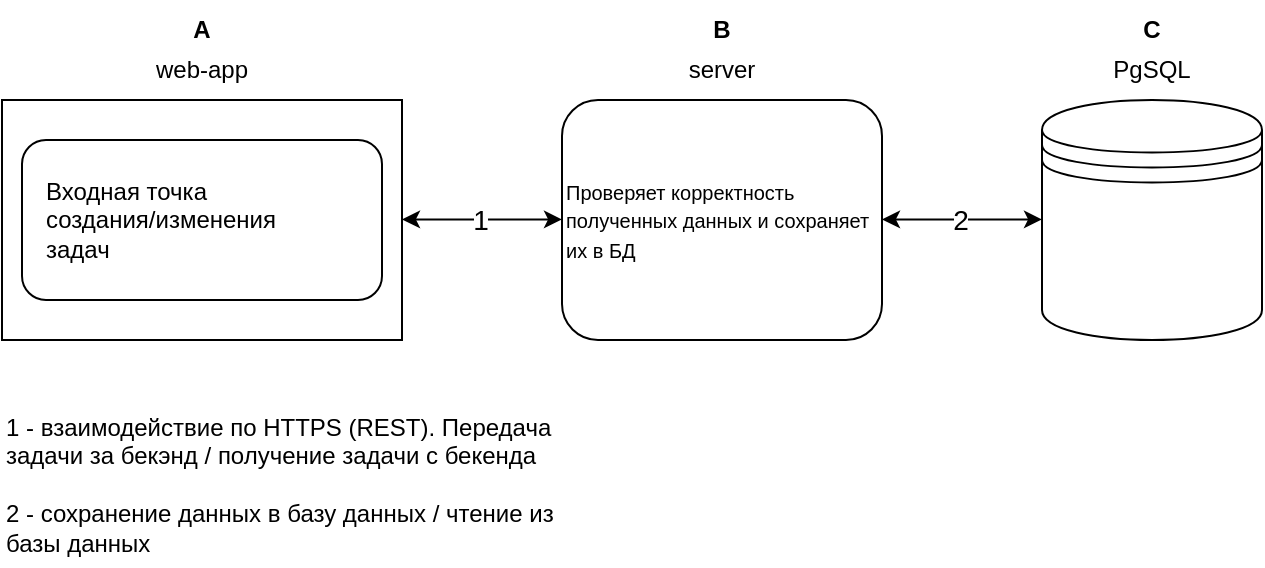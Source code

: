 <mxfile version="24.7.17">
  <diagram name="Страница — 1" id="U7JhZAmEZVtJP8MaD8Og">
    <mxGraphModel dx="633" dy="456" grid="1" gridSize="10" guides="1" tooltips="1" connect="1" arrows="1" fold="1" page="1" pageScale="1" pageWidth="1100" pageHeight="850" background="#ffffff" math="0" shadow="0">
      <root>
        <mxCell id="0" />
        <mxCell id="1" parent="0" />
        <mxCell id="etJbkVltKig01Gcyeeor-2" value="&lt;b&gt;А&lt;/b&gt;" style="text;html=1;align=center;verticalAlign=middle;whiteSpace=wrap;rounded=0;" parent="1" vertex="1">
          <mxGeometry x="110" y="30" width="60" height="30" as="geometry" />
        </mxCell>
        <mxCell id="etJbkVltKig01Gcyeeor-1" value="" style="rounded=0;whiteSpace=wrap;html=1;" parent="1" vertex="1">
          <mxGeometry x="40" y="80" width="200" height="120" as="geometry" />
        </mxCell>
        <mxCell id="etJbkVltKig01Gcyeeor-3" value="web-app" style="text;html=1;align=center;verticalAlign=middle;whiteSpace=wrap;rounded=0;" parent="1" vertex="1">
          <mxGeometry x="110" y="50" width="60" height="30" as="geometry" />
        </mxCell>
        <mxCell id="etJbkVltKig01Gcyeeor-4" value="&lt;span style=&quot;font-size: 10px;&quot;&gt;Проверяет корректность полученных данных и сохраняет их в БД&lt;/span&gt;" style="rounded=1;whiteSpace=wrap;html=1;align=left;" parent="1" vertex="1">
          <mxGeometry x="320" y="80" width="160" height="120" as="geometry" />
        </mxCell>
        <mxCell id="etJbkVltKig01Gcyeeor-5" value="&lt;b&gt;B&lt;/b&gt;" style="text;html=1;align=center;verticalAlign=middle;whiteSpace=wrap;rounded=0;" parent="1" vertex="1">
          <mxGeometry x="370" y="30" width="60" height="30" as="geometry" />
        </mxCell>
        <mxCell id="etJbkVltKig01Gcyeeor-6" value="server" style="text;html=1;align=center;verticalAlign=middle;whiteSpace=wrap;rounded=0;" parent="1" vertex="1">
          <mxGeometry x="370" y="50" width="60" height="30" as="geometry" />
        </mxCell>
        <mxCell id="etJbkVltKig01Gcyeeor-9" value="" style="shape=datastore;whiteSpace=wrap;html=1;" parent="1" vertex="1">
          <mxGeometry x="560" y="80" width="110" height="120" as="geometry" />
        </mxCell>
        <mxCell id="etJbkVltKig01Gcyeeor-12" value="&lt;b&gt;C&lt;/b&gt;" style="text;html=1;align=center;verticalAlign=middle;whiteSpace=wrap;rounded=0;" parent="1" vertex="1">
          <mxGeometry x="585" y="30" width="60" height="30" as="geometry" />
        </mxCell>
        <mxCell id="etJbkVltKig01Gcyeeor-13" value="PgSQL" style="text;html=1;align=center;verticalAlign=middle;whiteSpace=wrap;rounded=0;" parent="1" vertex="1">
          <mxGeometry x="585" y="50" width="60" height="30" as="geometry" />
        </mxCell>
        <UserObject label="1 - взаимодействие по HTTPS (REST). Передача задачи за бекэнд / получение задачи с бекенда&lt;br&gt;&lt;br&gt;2 - сохранение данных в базу данных / чтение из базы данных" placeholders="1" name="Variable" id="Fx_gwaQT0-5q2W3zaOUt-5">
          <mxCell style="text;html=1;strokeColor=none;fillColor=none;align=left;verticalAlign=top;whiteSpace=wrap;overflow=hidden;" parent="1" vertex="1">
            <mxGeometry x="40" y="230" width="280" height="80" as="geometry" />
          </mxCell>
        </UserObject>
        <mxCell id="Fx_gwaQT0-5q2W3zaOUt-6" value="" style="rounded=1;whiteSpace=wrap;html=1;" parent="1" vertex="1">
          <mxGeometry x="50" y="100" width="180" height="80" as="geometry" />
        </mxCell>
        <UserObject label="Входная точка создания/изменения задач" placeholders="1" name="Variable" id="Fx_gwaQT0-5q2W3zaOUt-1">
          <mxCell style="text;html=1;strokeColor=none;fillColor=none;align=left;verticalAlign=middle;whiteSpace=wrap;overflow=hidden;" parent="1" vertex="1">
            <mxGeometry x="60" y="115" width="125" height="50" as="geometry" />
          </mxCell>
        </UserObject>
        <mxCell id="QZhP_w-WppwQgFk_KhMg-1" value="" style="endArrow=classic;startArrow=classic;html=1;rounded=0;" edge="1" parent="1">
          <mxGeometry width="50" height="50" relative="1" as="geometry">
            <mxPoint x="480" y="139.69" as="sourcePoint" />
            <mxPoint x="560" y="139.69" as="targetPoint" />
          </mxGeometry>
        </mxCell>
        <mxCell id="QZhP_w-WppwQgFk_KhMg-3" value="&lt;font style=&quot;font-size: 14px;&quot;&gt;2&lt;/font&gt;" style="edgeLabel;html=1;align=center;verticalAlign=middle;resizable=0;points=[];" vertex="1" connectable="0" parent="QZhP_w-WppwQgFk_KhMg-1">
          <mxGeometry x="-0.028" relative="1" as="geometry">
            <mxPoint as="offset" />
          </mxGeometry>
        </mxCell>
        <mxCell id="QZhP_w-WppwQgFk_KhMg-4" value="" style="endArrow=classic;startArrow=classic;html=1;rounded=0;" edge="1" parent="1">
          <mxGeometry width="50" height="50" relative="1" as="geometry">
            <mxPoint x="240" y="139.69" as="sourcePoint" />
            <mxPoint x="320" y="139.69" as="targetPoint" />
          </mxGeometry>
        </mxCell>
        <mxCell id="QZhP_w-WppwQgFk_KhMg-5" value="&lt;font style=&quot;font-size: 14px;&quot;&gt;1&lt;/font&gt;" style="edgeLabel;html=1;align=center;verticalAlign=middle;resizable=0;points=[];" vertex="1" connectable="0" parent="QZhP_w-WppwQgFk_KhMg-4">
          <mxGeometry x="-0.028" relative="1" as="geometry">
            <mxPoint as="offset" />
          </mxGeometry>
        </mxCell>
      </root>
    </mxGraphModel>
  </diagram>
</mxfile>
